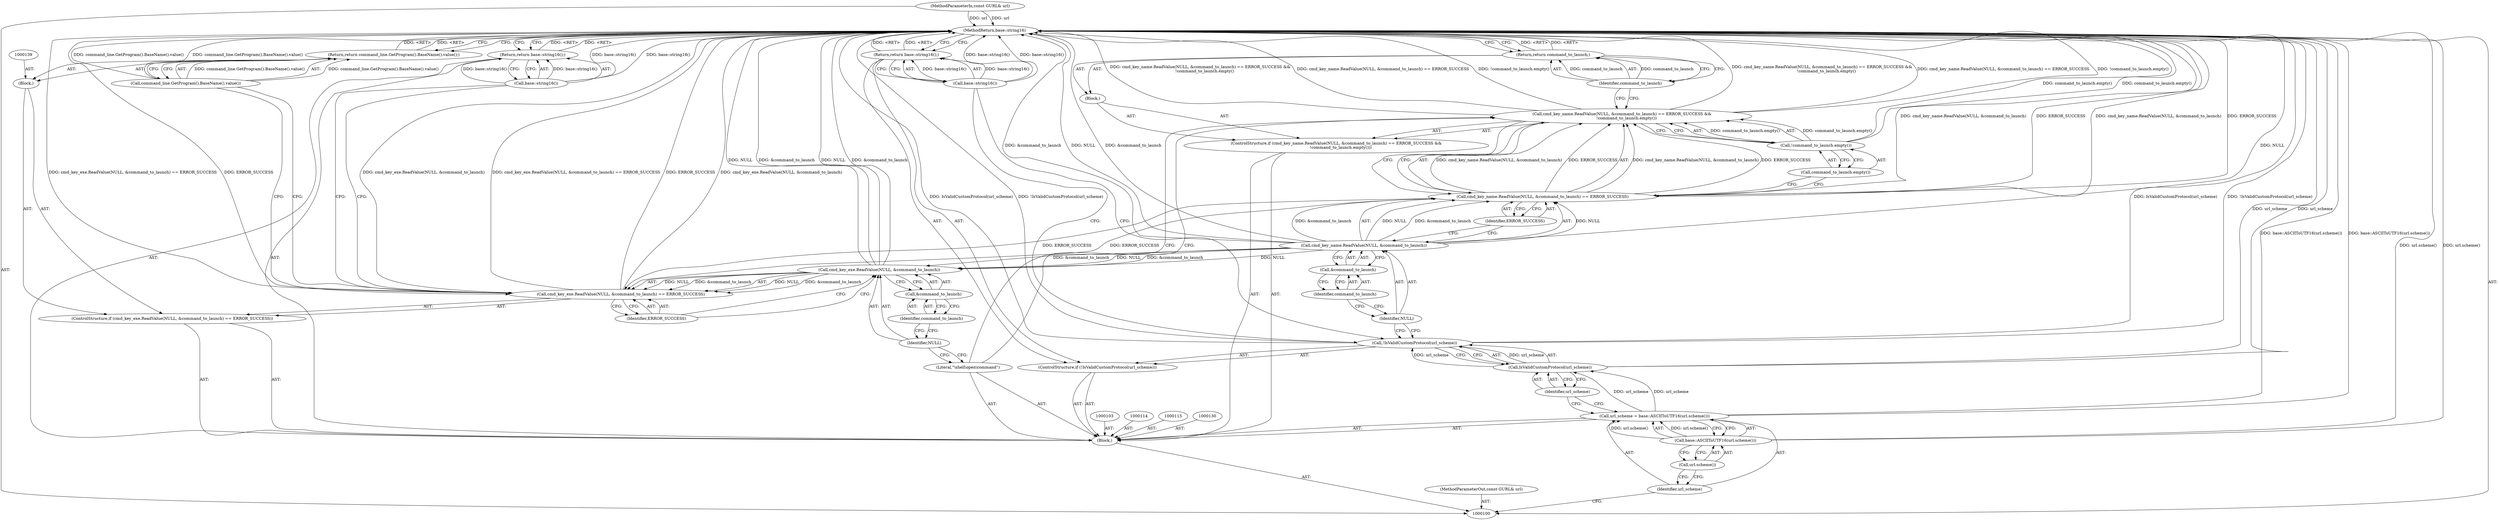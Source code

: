 digraph "0_Chrome_d19a75fc26fd0ab1ce79ef3d1c1c9b3cc1fbd098_0" {
"1000144" [label="(MethodReturn,base::string16)"];
"1000101" [label="(MethodParameterIn,const GURL& url)"];
"1000208" [label="(MethodParameterOut,const GURL& url)"];
"1000102" [label="(Block,)"];
"1000126" [label="(Block,)"];
"1000124" [label="(Call,!command_to_launch.empty())"];
"1000125" [label="(Call,command_to_launch.empty())"];
"1000128" [label="(Identifier,command_to_launch)"];
"1000127" [label="(Return,return command_to_launch;)"];
"1000129" [label="(Literal,\"\\shell\\open\\command\")"];
"1000134" [label="(Identifier,NULL)"];
"1000131" [label="(ControlStructure,if (cmd_key_exe.ReadValue(NULL, &command_to_launch) == ERROR_SUCCESS))"];
"1000135" [label="(Call,&command_to_launch)"];
"1000136" [label="(Identifier,command_to_launch)"];
"1000137" [label="(Identifier,ERROR_SUCCESS)"];
"1000132" [label="(Call,cmd_key_exe.ReadValue(NULL, &command_to_launch) == ERROR_SUCCESS)"];
"1000133" [label="(Call,cmd_key_exe.ReadValue(NULL, &command_to_launch))"];
"1000138" [label="(Block,)"];
"1000104" [label="(Call,url_scheme = base::ASCIIToUTF16(url.scheme()))"];
"1000105" [label="(Identifier,url_scheme)"];
"1000106" [label="(Call,base::ASCIIToUTF16(url.scheme()))"];
"1000107" [label="(Call,url.scheme())"];
"1000141" [label="(Call,command_line.GetProgram().BaseName().value())"];
"1000140" [label="(Return,return command_line.GetProgram().BaseName().value();)"];
"1000142" [label="(Return,return base::string16();)"];
"1000143" [label="(Call,base::string16())"];
"1000108" [label="(ControlStructure,if (!IsValidCustomProtocol(url_scheme)))"];
"1000111" [label="(Identifier,url_scheme)"];
"1000109" [label="(Call,!IsValidCustomProtocol(url_scheme))"];
"1000110" [label="(Call,IsValidCustomProtocol(url_scheme))"];
"1000113" [label="(Call,base::string16())"];
"1000112" [label="(Return,return base::string16();)"];
"1000116" [label="(ControlStructure,if (cmd_key_name.ReadValue(NULL, &command_to_launch) == ERROR_SUCCESS &&\n       !command_to_launch.empty()))"];
"1000120" [label="(Identifier,NULL)"];
"1000121" [label="(Call,&command_to_launch)"];
"1000122" [label="(Identifier,command_to_launch)"];
"1000123" [label="(Identifier,ERROR_SUCCESS)"];
"1000117" [label="(Call,cmd_key_name.ReadValue(NULL, &command_to_launch) == ERROR_SUCCESS &&\n       !command_to_launch.empty())"];
"1000118" [label="(Call,cmd_key_name.ReadValue(NULL, &command_to_launch) == ERROR_SUCCESS)"];
"1000119" [label="(Call,cmd_key_name.ReadValue(NULL, &command_to_launch))"];
"1000144" -> "1000100"  [label="AST: "];
"1000144" -> "1000112"  [label="CFG: "];
"1000144" -> "1000127"  [label="CFG: "];
"1000144" -> "1000140"  [label="CFG: "];
"1000144" -> "1000142"  [label="CFG: "];
"1000117" -> "1000144"  [label="DDG: cmd_key_name.ReadValue(NULL, &command_to_launch) == ERROR_SUCCESS &&\n       !command_to_launch.empty()"];
"1000117" -> "1000144"  [label="DDG: cmd_key_name.ReadValue(NULL, &command_to_launch) == ERROR_SUCCESS"];
"1000117" -> "1000144"  [label="DDG: !command_to_launch.empty()"];
"1000124" -> "1000144"  [label="DDG: command_to_launch.empty()"];
"1000106" -> "1000144"  [label="DDG: url.scheme()"];
"1000133" -> "1000144"  [label="DDG: NULL"];
"1000133" -> "1000144"  [label="DDG: &command_to_launch"];
"1000119" -> "1000144"  [label="DDG: &command_to_launch"];
"1000119" -> "1000144"  [label="DDG: NULL"];
"1000132" -> "1000144"  [label="DDG: cmd_key_exe.ReadValue(NULL, &command_to_launch)"];
"1000132" -> "1000144"  [label="DDG: cmd_key_exe.ReadValue(NULL, &command_to_launch) == ERROR_SUCCESS"];
"1000132" -> "1000144"  [label="DDG: ERROR_SUCCESS"];
"1000143" -> "1000144"  [label="DDG: base::string16()"];
"1000118" -> "1000144"  [label="DDG: cmd_key_name.ReadValue(NULL, &command_to_launch)"];
"1000118" -> "1000144"  [label="DDG: ERROR_SUCCESS"];
"1000110" -> "1000144"  [label="DDG: url_scheme"];
"1000141" -> "1000144"  [label="DDG: command_line.GetProgram().BaseName().value()"];
"1000113" -> "1000144"  [label="DDG: base::string16()"];
"1000101" -> "1000144"  [label="DDG: url"];
"1000109" -> "1000144"  [label="DDG: IsValidCustomProtocol(url_scheme)"];
"1000109" -> "1000144"  [label="DDG: !IsValidCustomProtocol(url_scheme)"];
"1000104" -> "1000144"  [label="DDG: base::ASCIIToUTF16(url.scheme())"];
"1000127" -> "1000144"  [label="DDG: <RET>"];
"1000142" -> "1000144"  [label="DDG: <RET>"];
"1000112" -> "1000144"  [label="DDG: <RET>"];
"1000140" -> "1000144"  [label="DDG: <RET>"];
"1000101" -> "1000100"  [label="AST: "];
"1000101" -> "1000144"  [label="DDG: url"];
"1000208" -> "1000100"  [label="AST: "];
"1000102" -> "1000100"  [label="AST: "];
"1000103" -> "1000102"  [label="AST: "];
"1000104" -> "1000102"  [label="AST: "];
"1000108" -> "1000102"  [label="AST: "];
"1000114" -> "1000102"  [label="AST: "];
"1000115" -> "1000102"  [label="AST: "];
"1000116" -> "1000102"  [label="AST: "];
"1000129" -> "1000102"  [label="AST: "];
"1000130" -> "1000102"  [label="AST: "];
"1000131" -> "1000102"  [label="AST: "];
"1000142" -> "1000102"  [label="AST: "];
"1000126" -> "1000116"  [label="AST: "];
"1000127" -> "1000126"  [label="AST: "];
"1000124" -> "1000117"  [label="AST: "];
"1000124" -> "1000125"  [label="CFG: "];
"1000125" -> "1000124"  [label="AST: "];
"1000117" -> "1000124"  [label="CFG: "];
"1000124" -> "1000144"  [label="DDG: command_to_launch.empty()"];
"1000124" -> "1000117"  [label="DDG: command_to_launch.empty()"];
"1000125" -> "1000124"  [label="AST: "];
"1000125" -> "1000118"  [label="CFG: "];
"1000124" -> "1000125"  [label="CFG: "];
"1000128" -> "1000127"  [label="AST: "];
"1000128" -> "1000117"  [label="CFG: "];
"1000127" -> "1000128"  [label="CFG: "];
"1000128" -> "1000127"  [label="DDG: command_to_launch"];
"1000127" -> "1000126"  [label="AST: "];
"1000127" -> "1000128"  [label="CFG: "];
"1000128" -> "1000127"  [label="AST: "];
"1000144" -> "1000127"  [label="CFG: "];
"1000127" -> "1000144"  [label="DDG: <RET>"];
"1000128" -> "1000127"  [label="DDG: command_to_launch"];
"1000129" -> "1000102"  [label="AST: "];
"1000129" -> "1000117"  [label="CFG: "];
"1000134" -> "1000129"  [label="CFG: "];
"1000134" -> "1000133"  [label="AST: "];
"1000134" -> "1000129"  [label="CFG: "];
"1000136" -> "1000134"  [label="CFG: "];
"1000131" -> "1000102"  [label="AST: "];
"1000132" -> "1000131"  [label="AST: "];
"1000138" -> "1000131"  [label="AST: "];
"1000135" -> "1000133"  [label="AST: "];
"1000135" -> "1000136"  [label="CFG: "];
"1000136" -> "1000135"  [label="AST: "];
"1000133" -> "1000135"  [label="CFG: "];
"1000136" -> "1000135"  [label="AST: "];
"1000136" -> "1000134"  [label="CFG: "];
"1000135" -> "1000136"  [label="CFG: "];
"1000137" -> "1000132"  [label="AST: "];
"1000137" -> "1000133"  [label="CFG: "];
"1000132" -> "1000137"  [label="CFG: "];
"1000132" -> "1000131"  [label="AST: "];
"1000132" -> "1000137"  [label="CFG: "];
"1000133" -> "1000132"  [label="AST: "];
"1000137" -> "1000132"  [label="AST: "];
"1000141" -> "1000132"  [label="CFG: "];
"1000143" -> "1000132"  [label="CFG: "];
"1000132" -> "1000144"  [label="DDG: cmd_key_exe.ReadValue(NULL, &command_to_launch)"];
"1000132" -> "1000144"  [label="DDG: cmd_key_exe.ReadValue(NULL, &command_to_launch) == ERROR_SUCCESS"];
"1000132" -> "1000144"  [label="DDG: ERROR_SUCCESS"];
"1000133" -> "1000132"  [label="DDG: NULL"];
"1000133" -> "1000132"  [label="DDG: &command_to_launch"];
"1000118" -> "1000132"  [label="DDG: ERROR_SUCCESS"];
"1000133" -> "1000132"  [label="AST: "];
"1000133" -> "1000135"  [label="CFG: "];
"1000134" -> "1000133"  [label="AST: "];
"1000135" -> "1000133"  [label="AST: "];
"1000137" -> "1000133"  [label="CFG: "];
"1000133" -> "1000144"  [label="DDG: NULL"];
"1000133" -> "1000144"  [label="DDG: &command_to_launch"];
"1000133" -> "1000132"  [label="DDG: NULL"];
"1000133" -> "1000132"  [label="DDG: &command_to_launch"];
"1000119" -> "1000133"  [label="DDG: NULL"];
"1000119" -> "1000133"  [label="DDG: &command_to_launch"];
"1000138" -> "1000131"  [label="AST: "];
"1000139" -> "1000138"  [label="AST: "];
"1000140" -> "1000138"  [label="AST: "];
"1000104" -> "1000102"  [label="AST: "];
"1000104" -> "1000106"  [label="CFG: "];
"1000105" -> "1000104"  [label="AST: "];
"1000106" -> "1000104"  [label="AST: "];
"1000111" -> "1000104"  [label="CFG: "];
"1000104" -> "1000144"  [label="DDG: base::ASCIIToUTF16(url.scheme())"];
"1000106" -> "1000104"  [label="DDG: url.scheme()"];
"1000104" -> "1000110"  [label="DDG: url_scheme"];
"1000105" -> "1000104"  [label="AST: "];
"1000105" -> "1000100"  [label="CFG: "];
"1000107" -> "1000105"  [label="CFG: "];
"1000106" -> "1000104"  [label="AST: "];
"1000106" -> "1000107"  [label="CFG: "];
"1000107" -> "1000106"  [label="AST: "];
"1000104" -> "1000106"  [label="CFG: "];
"1000106" -> "1000144"  [label="DDG: url.scheme()"];
"1000106" -> "1000104"  [label="DDG: url.scheme()"];
"1000107" -> "1000106"  [label="AST: "];
"1000107" -> "1000105"  [label="CFG: "];
"1000106" -> "1000107"  [label="CFG: "];
"1000141" -> "1000140"  [label="AST: "];
"1000141" -> "1000132"  [label="CFG: "];
"1000140" -> "1000141"  [label="CFG: "];
"1000141" -> "1000144"  [label="DDG: command_line.GetProgram().BaseName().value()"];
"1000141" -> "1000140"  [label="DDG: command_line.GetProgram().BaseName().value()"];
"1000140" -> "1000138"  [label="AST: "];
"1000140" -> "1000141"  [label="CFG: "];
"1000141" -> "1000140"  [label="AST: "];
"1000144" -> "1000140"  [label="CFG: "];
"1000140" -> "1000144"  [label="DDG: <RET>"];
"1000141" -> "1000140"  [label="DDG: command_line.GetProgram().BaseName().value()"];
"1000142" -> "1000102"  [label="AST: "];
"1000142" -> "1000143"  [label="CFG: "];
"1000143" -> "1000142"  [label="AST: "];
"1000144" -> "1000142"  [label="CFG: "];
"1000142" -> "1000144"  [label="DDG: <RET>"];
"1000143" -> "1000142"  [label="DDG: base::string16()"];
"1000143" -> "1000142"  [label="AST: "];
"1000143" -> "1000132"  [label="CFG: "];
"1000142" -> "1000143"  [label="CFG: "];
"1000143" -> "1000144"  [label="DDG: base::string16()"];
"1000143" -> "1000142"  [label="DDG: base::string16()"];
"1000108" -> "1000102"  [label="AST: "];
"1000109" -> "1000108"  [label="AST: "];
"1000112" -> "1000108"  [label="AST: "];
"1000111" -> "1000110"  [label="AST: "];
"1000111" -> "1000104"  [label="CFG: "];
"1000110" -> "1000111"  [label="CFG: "];
"1000109" -> "1000108"  [label="AST: "];
"1000109" -> "1000110"  [label="CFG: "];
"1000110" -> "1000109"  [label="AST: "];
"1000113" -> "1000109"  [label="CFG: "];
"1000120" -> "1000109"  [label="CFG: "];
"1000109" -> "1000144"  [label="DDG: IsValidCustomProtocol(url_scheme)"];
"1000109" -> "1000144"  [label="DDG: !IsValidCustomProtocol(url_scheme)"];
"1000110" -> "1000109"  [label="DDG: url_scheme"];
"1000110" -> "1000109"  [label="AST: "];
"1000110" -> "1000111"  [label="CFG: "];
"1000111" -> "1000110"  [label="AST: "];
"1000109" -> "1000110"  [label="CFG: "];
"1000110" -> "1000144"  [label="DDG: url_scheme"];
"1000110" -> "1000109"  [label="DDG: url_scheme"];
"1000104" -> "1000110"  [label="DDG: url_scheme"];
"1000113" -> "1000112"  [label="AST: "];
"1000113" -> "1000109"  [label="CFG: "];
"1000112" -> "1000113"  [label="CFG: "];
"1000113" -> "1000144"  [label="DDG: base::string16()"];
"1000113" -> "1000112"  [label="DDG: base::string16()"];
"1000112" -> "1000108"  [label="AST: "];
"1000112" -> "1000113"  [label="CFG: "];
"1000113" -> "1000112"  [label="AST: "];
"1000144" -> "1000112"  [label="CFG: "];
"1000112" -> "1000144"  [label="DDG: <RET>"];
"1000113" -> "1000112"  [label="DDG: base::string16()"];
"1000116" -> "1000102"  [label="AST: "];
"1000117" -> "1000116"  [label="AST: "];
"1000126" -> "1000116"  [label="AST: "];
"1000120" -> "1000119"  [label="AST: "];
"1000120" -> "1000109"  [label="CFG: "];
"1000122" -> "1000120"  [label="CFG: "];
"1000121" -> "1000119"  [label="AST: "];
"1000121" -> "1000122"  [label="CFG: "];
"1000122" -> "1000121"  [label="AST: "];
"1000119" -> "1000121"  [label="CFG: "];
"1000122" -> "1000121"  [label="AST: "];
"1000122" -> "1000120"  [label="CFG: "];
"1000121" -> "1000122"  [label="CFG: "];
"1000123" -> "1000118"  [label="AST: "];
"1000123" -> "1000119"  [label="CFG: "];
"1000118" -> "1000123"  [label="CFG: "];
"1000117" -> "1000116"  [label="AST: "];
"1000117" -> "1000118"  [label="CFG: "];
"1000117" -> "1000124"  [label="CFG: "];
"1000118" -> "1000117"  [label="AST: "];
"1000124" -> "1000117"  [label="AST: "];
"1000128" -> "1000117"  [label="CFG: "];
"1000129" -> "1000117"  [label="CFG: "];
"1000117" -> "1000144"  [label="DDG: cmd_key_name.ReadValue(NULL, &command_to_launch) == ERROR_SUCCESS &&\n       !command_to_launch.empty()"];
"1000117" -> "1000144"  [label="DDG: cmd_key_name.ReadValue(NULL, &command_to_launch) == ERROR_SUCCESS"];
"1000117" -> "1000144"  [label="DDG: !command_to_launch.empty()"];
"1000118" -> "1000117"  [label="DDG: cmd_key_name.ReadValue(NULL, &command_to_launch)"];
"1000118" -> "1000117"  [label="DDG: ERROR_SUCCESS"];
"1000124" -> "1000117"  [label="DDG: command_to_launch.empty()"];
"1000118" -> "1000117"  [label="AST: "];
"1000118" -> "1000123"  [label="CFG: "];
"1000119" -> "1000118"  [label="AST: "];
"1000123" -> "1000118"  [label="AST: "];
"1000125" -> "1000118"  [label="CFG: "];
"1000117" -> "1000118"  [label="CFG: "];
"1000118" -> "1000144"  [label="DDG: cmd_key_name.ReadValue(NULL, &command_to_launch)"];
"1000118" -> "1000144"  [label="DDG: ERROR_SUCCESS"];
"1000118" -> "1000117"  [label="DDG: cmd_key_name.ReadValue(NULL, &command_to_launch)"];
"1000118" -> "1000117"  [label="DDG: ERROR_SUCCESS"];
"1000119" -> "1000118"  [label="DDG: NULL"];
"1000119" -> "1000118"  [label="DDG: &command_to_launch"];
"1000118" -> "1000132"  [label="DDG: ERROR_SUCCESS"];
"1000119" -> "1000118"  [label="AST: "];
"1000119" -> "1000121"  [label="CFG: "];
"1000120" -> "1000119"  [label="AST: "];
"1000121" -> "1000119"  [label="AST: "];
"1000123" -> "1000119"  [label="CFG: "];
"1000119" -> "1000144"  [label="DDG: &command_to_launch"];
"1000119" -> "1000144"  [label="DDG: NULL"];
"1000119" -> "1000118"  [label="DDG: NULL"];
"1000119" -> "1000118"  [label="DDG: &command_to_launch"];
"1000119" -> "1000133"  [label="DDG: NULL"];
"1000119" -> "1000133"  [label="DDG: &command_to_launch"];
}
